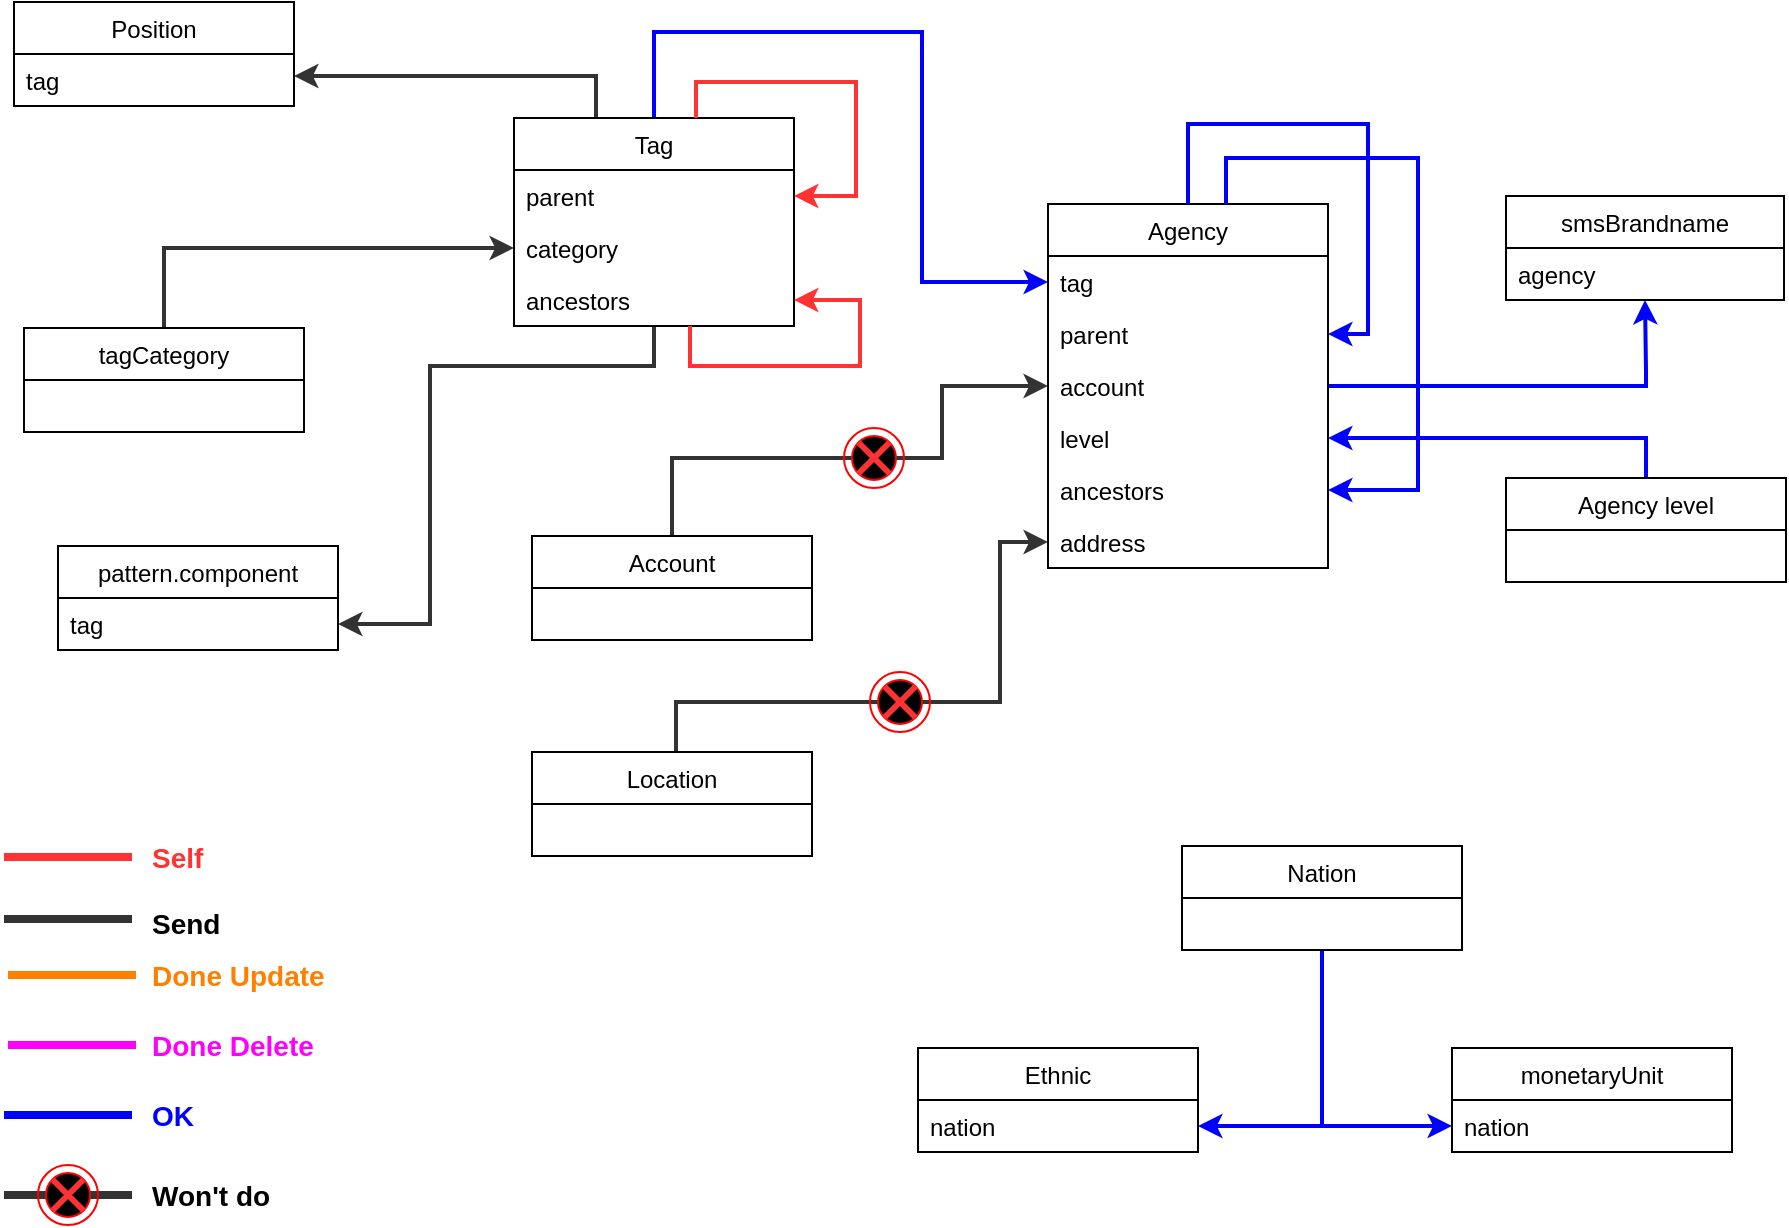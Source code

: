 <mxfile version="14.4.6" type="github">
  <diagram id="kHLsbcLHMgKkTKzZlc_j" name="Trang-1">
    <mxGraphModel dx="1554" dy="849" grid="0" gridSize="10" guides="1" tooltips="1" connect="1" arrows="1" fold="1" page="1" pageScale="1" pageWidth="4681" pageHeight="3300" math="0" shadow="0">
      <root>
        <mxCell id="0" />
        <mxCell id="1" parent="0" />
        <mxCell id="RnlfCP2qKSnffvko98fF-54" style="edgeStyle=orthogonalEdgeStyle;rounded=0;orthogonalLoop=1;jettySize=auto;html=1;strokeWidth=2;strokeColor=#0000FF;" edge="1" parent="1" source="RnlfCP2qKSnffvko98fF-7" target="RnlfCP2qKSnffvko98fF-53">
          <mxGeometry relative="1" as="geometry">
            <Array as="points">
              <mxPoint x="2772" y="807" />
              <mxPoint x="2772" y="799" />
            </Array>
          </mxGeometry>
        </mxCell>
        <mxCell id="RnlfCP2qKSnffvko98fF-7" value="Agency" style="swimlane;fontStyle=0;childLayout=stackLayout;horizontal=1;startSize=26;fillColor=none;horizontalStack=0;resizeParent=1;resizeParentMax=0;resizeLast=0;collapsible=1;marginBottom=0;" vertex="1" parent="1">
          <mxGeometry x="2473" y="716" width="140" height="182" as="geometry" />
        </mxCell>
        <mxCell id="RnlfCP2qKSnffvko98fF-8" value="tag" style="text;strokeColor=none;fillColor=none;align=left;verticalAlign=top;spacingLeft=4;spacingRight=4;overflow=hidden;rotatable=0;points=[[0,0.5],[1,0.5]];portConstraint=eastwest;" vertex="1" parent="RnlfCP2qKSnffvko98fF-7">
          <mxGeometry y="26" width="140" height="26" as="geometry" />
        </mxCell>
        <mxCell id="RnlfCP2qKSnffvko98fF-9" value="parent&#xa;" style="text;strokeColor=none;fillColor=none;align=left;verticalAlign=top;spacingLeft=4;spacingRight=4;overflow=hidden;rotatable=0;points=[[0,0.5],[1,0.5]];portConstraint=eastwest;" vertex="1" parent="RnlfCP2qKSnffvko98fF-7">
          <mxGeometry y="52" width="140" height="26" as="geometry" />
        </mxCell>
        <mxCell id="RnlfCP2qKSnffvko98fF-10" value="account&#xa;" style="text;strokeColor=none;fillColor=none;align=left;verticalAlign=top;spacingLeft=4;spacingRight=4;overflow=hidden;rotatable=0;points=[[0,0.5],[1,0.5]];portConstraint=eastwest;" vertex="1" parent="RnlfCP2qKSnffvko98fF-7">
          <mxGeometry y="78" width="140" height="26" as="geometry" />
        </mxCell>
        <mxCell id="RnlfCP2qKSnffvko98fF-19" value="level" style="text;strokeColor=none;fillColor=none;align=left;verticalAlign=top;spacingLeft=4;spacingRight=4;overflow=hidden;rotatable=0;points=[[0,0.5],[1,0.5]];portConstraint=eastwest;" vertex="1" parent="RnlfCP2qKSnffvko98fF-7">
          <mxGeometry y="104" width="140" height="26" as="geometry" />
        </mxCell>
        <mxCell id="RnlfCP2qKSnffvko98fF-16" style="edgeStyle=orthogonalEdgeStyle;rounded=0;orthogonalLoop=1;jettySize=auto;html=1;strokeWidth=2;strokeColor=#0000FF;" edge="1" parent="RnlfCP2qKSnffvko98fF-7" source="RnlfCP2qKSnffvko98fF-7" target="RnlfCP2qKSnffvko98fF-9">
          <mxGeometry relative="1" as="geometry">
            <Array as="points">
              <mxPoint x="70" y="-40" />
              <mxPoint x="160" y="-40" />
              <mxPoint x="160" y="65" />
            </Array>
          </mxGeometry>
        </mxCell>
        <mxCell id="RnlfCP2qKSnffvko98fF-20" value="ancestors" style="text;strokeColor=none;fillColor=none;align=left;verticalAlign=top;spacingLeft=4;spacingRight=4;overflow=hidden;rotatable=0;points=[[0,0.5],[1,0.5]];portConstraint=eastwest;" vertex="1" parent="RnlfCP2qKSnffvko98fF-7">
          <mxGeometry y="130" width="140" height="26" as="geometry" />
        </mxCell>
        <mxCell id="RnlfCP2qKSnffvko98fF-23" style="edgeStyle=orthogonalEdgeStyle;rounded=0;orthogonalLoop=1;jettySize=auto;html=1;strokeWidth=2;strokeColor=#0000FF;" edge="1" parent="RnlfCP2qKSnffvko98fF-7" target="RnlfCP2qKSnffvko98fF-20">
          <mxGeometry relative="1" as="geometry">
            <mxPoint x="89" as="sourcePoint" />
            <Array as="points">
              <mxPoint x="89" />
              <mxPoint x="89" y="-23" />
              <mxPoint x="185" y="-23" />
              <mxPoint x="185" y="143" />
            </Array>
          </mxGeometry>
        </mxCell>
        <mxCell id="RnlfCP2qKSnffvko98fF-28" value="address" style="text;strokeColor=none;fillColor=none;align=left;verticalAlign=top;spacingLeft=4;spacingRight=4;overflow=hidden;rotatable=0;points=[[0,0.5],[1,0.5]];portConstraint=eastwest;" vertex="1" parent="RnlfCP2qKSnffvko98fF-7">
          <mxGeometry y="156" width="140" height="26" as="geometry" />
        </mxCell>
        <mxCell id="RnlfCP2qKSnffvko98fF-15" style="edgeStyle=orthogonalEdgeStyle;rounded=0;orthogonalLoop=1;jettySize=auto;html=1;exitX=0.5;exitY=0;exitDx=0;exitDy=0;strokeWidth=2;strokeColor=#0000FF;" edge="1" parent="1" source="RnlfCP2qKSnffvko98fF-11" target="RnlfCP2qKSnffvko98fF-8">
          <mxGeometry relative="1" as="geometry">
            <Array as="points">
              <mxPoint x="2276" y="630" />
              <mxPoint x="2410" y="630" />
              <mxPoint x="2410" y="755" />
            </Array>
          </mxGeometry>
        </mxCell>
        <mxCell id="RnlfCP2qKSnffvko98fF-40" style="edgeStyle=orthogonalEdgeStyle;rounded=0;orthogonalLoop=1;jettySize=auto;html=1;strokeWidth=2;strokeColor=#333333;" edge="1" parent="1" source="RnlfCP2qKSnffvko98fF-11" target="RnlfCP2qKSnffvko98fF-39">
          <mxGeometry relative="1" as="geometry">
            <Array as="points">
              <mxPoint x="2247" y="652" />
            </Array>
          </mxGeometry>
        </mxCell>
        <mxCell id="RnlfCP2qKSnffvko98fF-51" style="edgeStyle=orthogonalEdgeStyle;rounded=0;orthogonalLoop=1;jettySize=auto;html=1;strokeWidth=2;strokeColor=#333333;" edge="1" parent="1" source="RnlfCP2qKSnffvko98fF-11" target="RnlfCP2qKSnffvko98fF-50">
          <mxGeometry relative="1" as="geometry">
            <Array as="points">
              <mxPoint x="2276" y="797" />
              <mxPoint x="2164" y="797" />
              <mxPoint x="2164" y="926" />
            </Array>
          </mxGeometry>
        </mxCell>
        <mxCell id="RnlfCP2qKSnffvko98fF-11" value="Tag" style="swimlane;fontStyle=0;childLayout=stackLayout;horizontal=1;startSize=26;fillColor=none;horizontalStack=0;resizeParent=1;resizeParentMax=0;resizeLast=0;collapsible=1;marginBottom=0;" vertex="1" parent="1">
          <mxGeometry x="2206" y="673" width="140" height="104" as="geometry" />
        </mxCell>
        <mxCell id="RnlfCP2qKSnffvko98fF-42" value="parent&#xa;" style="text;strokeColor=none;fillColor=none;align=left;verticalAlign=top;spacingLeft=4;spacingRight=4;overflow=hidden;rotatable=0;points=[[0,0.5],[1,0.5]];portConstraint=eastwest;" vertex="1" parent="RnlfCP2qKSnffvko98fF-11">
          <mxGeometry y="26" width="140" height="26" as="geometry" />
        </mxCell>
        <mxCell id="RnlfCP2qKSnffvko98fF-41" value="category" style="text;strokeColor=none;fillColor=none;align=left;verticalAlign=top;spacingLeft=4;spacingRight=4;overflow=hidden;rotatable=0;points=[[0,0.5],[1,0.5]];portConstraint=eastwest;" vertex="1" parent="RnlfCP2qKSnffvko98fF-11">
          <mxGeometry y="52" width="140" height="26" as="geometry" />
        </mxCell>
        <mxCell id="RnlfCP2qKSnffvko98fF-46" style="edgeStyle=orthogonalEdgeStyle;rounded=0;orthogonalLoop=1;jettySize=auto;html=1;strokeWidth=2;strokeColor=#FF3333;" edge="1" parent="RnlfCP2qKSnffvko98fF-11" source="RnlfCP2qKSnffvko98fF-11" target="RnlfCP2qKSnffvko98fF-42">
          <mxGeometry relative="1" as="geometry">
            <Array as="points">
              <mxPoint x="91" y="-18" />
              <mxPoint x="171" y="-18" />
              <mxPoint x="171" y="39" />
            </Array>
          </mxGeometry>
        </mxCell>
        <mxCell id="RnlfCP2qKSnffvko98fF-47" value="ancestors" style="text;strokeColor=none;fillColor=none;align=left;verticalAlign=top;spacingLeft=4;spacingRight=4;overflow=hidden;rotatable=0;points=[[0,0.5],[1,0.5]];portConstraint=eastwest;" vertex="1" parent="RnlfCP2qKSnffvko98fF-11">
          <mxGeometry y="78" width="140" height="26" as="geometry" />
        </mxCell>
        <mxCell id="RnlfCP2qKSnffvko98fF-48" style="edgeStyle=orthogonalEdgeStyle;rounded=0;orthogonalLoop=1;jettySize=auto;html=1;strokeColor=#FF3333;strokeWidth=2;" edge="1" parent="RnlfCP2qKSnffvko98fF-11" source="RnlfCP2qKSnffvko98fF-11" target="RnlfCP2qKSnffvko98fF-47">
          <mxGeometry relative="1" as="geometry">
            <Array as="points">
              <mxPoint x="88" y="124" />
              <mxPoint x="173" y="124" />
              <mxPoint x="173" y="91" />
            </Array>
          </mxGeometry>
        </mxCell>
        <mxCell id="RnlfCP2qKSnffvko98fF-18" style="edgeStyle=orthogonalEdgeStyle;rounded=0;orthogonalLoop=1;jettySize=auto;html=1;strokeWidth=2;strokeColor=#333333;" edge="1" parent="1" source="RnlfCP2qKSnffvko98fF-17" target="RnlfCP2qKSnffvko98fF-10">
          <mxGeometry relative="1" as="geometry">
            <Array as="points">
              <mxPoint x="2285" y="843" />
              <mxPoint x="2420" y="843" />
              <mxPoint x="2420" y="807" />
            </Array>
          </mxGeometry>
        </mxCell>
        <mxCell id="RnlfCP2qKSnffvko98fF-17" value="Account" style="swimlane;fontStyle=0;childLayout=stackLayout;horizontal=1;startSize=26;fillColor=none;horizontalStack=0;resizeParent=1;resizeParentMax=0;resizeLast=0;collapsible=1;marginBottom=0;" vertex="1" parent="1">
          <mxGeometry x="2215" y="882" width="140" height="52" as="geometry" />
        </mxCell>
        <mxCell id="RnlfCP2qKSnffvko98fF-22" style="edgeStyle=orthogonalEdgeStyle;rounded=0;orthogonalLoop=1;jettySize=auto;html=1;exitX=0.5;exitY=0;exitDx=0;exitDy=0;strokeWidth=2;strokeColor=#0000FF;" edge="1" parent="1" source="RnlfCP2qKSnffvko98fF-21" target="RnlfCP2qKSnffvko98fF-19">
          <mxGeometry relative="1" as="geometry" />
        </mxCell>
        <mxCell id="RnlfCP2qKSnffvko98fF-21" value="Agency level" style="swimlane;fontStyle=0;childLayout=stackLayout;horizontal=1;startSize=26;fillColor=none;horizontalStack=0;resizeParent=1;resizeParentMax=0;resizeLast=0;collapsible=1;marginBottom=0;" vertex="1" parent="1">
          <mxGeometry x="2702" y="853" width="140" height="52" as="geometry" />
        </mxCell>
        <mxCell id="RnlfCP2qKSnffvko98fF-30" style="edgeStyle=orthogonalEdgeStyle;rounded=0;orthogonalLoop=1;jettySize=auto;html=1;strokeWidth=2;strokeColor=#333333;" edge="1" parent="1" source="RnlfCP2qKSnffvko98fF-29" target="RnlfCP2qKSnffvko98fF-28">
          <mxGeometry relative="1" as="geometry">
            <Array as="points">
              <mxPoint x="2287" y="965" />
              <mxPoint x="2449" y="965" />
              <mxPoint x="2449" y="885" />
            </Array>
          </mxGeometry>
        </mxCell>
        <mxCell id="RnlfCP2qKSnffvko98fF-29" value="Location" style="swimlane;fontStyle=0;childLayout=stackLayout;horizontal=1;startSize=26;fillColor=none;horizontalStack=0;resizeParent=1;resizeParentMax=0;resizeLast=0;collapsible=1;marginBottom=0;" vertex="1" parent="1">
          <mxGeometry x="2215" y="990" width="140" height="52" as="geometry" />
        </mxCell>
        <mxCell id="RnlfCP2qKSnffvko98fF-31" value="Ethnic" style="swimlane;fontStyle=0;childLayout=stackLayout;horizontal=1;startSize=26;fillColor=none;horizontalStack=0;resizeParent=1;resizeParentMax=0;resizeLast=0;collapsible=1;marginBottom=0;" vertex="1" parent="1">
          <mxGeometry x="2408" y="1138" width="140" height="52" as="geometry" />
        </mxCell>
        <mxCell id="RnlfCP2qKSnffvko98fF-32" value="nation" style="text;strokeColor=none;fillColor=none;align=left;verticalAlign=top;spacingLeft=4;spacingRight=4;overflow=hidden;rotatable=0;points=[[0,0.5],[1,0.5]];portConstraint=eastwest;" vertex="1" parent="RnlfCP2qKSnffvko98fF-31">
          <mxGeometry y="26" width="140" height="26" as="geometry" />
        </mxCell>
        <mxCell id="RnlfCP2qKSnffvko98fF-34" style="edgeStyle=orthogonalEdgeStyle;rounded=0;orthogonalLoop=1;jettySize=auto;html=1;strokeWidth=2;fontColor=#0000FF;labelBackgroundColor=#0000FF;strokeColor=#0000FF;" edge="1" parent="1" source="RnlfCP2qKSnffvko98fF-33" target="RnlfCP2qKSnffvko98fF-32">
          <mxGeometry relative="1" as="geometry" />
        </mxCell>
        <mxCell id="RnlfCP2qKSnffvko98fF-37" style="edgeStyle=orthogonalEdgeStyle;rounded=0;orthogonalLoop=1;jettySize=auto;html=1;entryX=0;entryY=0.75;entryDx=0;entryDy=0;strokeWidth=2;strokeColor=#0000FF;" edge="1" parent="1" source="RnlfCP2qKSnffvko98fF-33" target="RnlfCP2qKSnffvko98fF-35">
          <mxGeometry relative="1" as="geometry" />
        </mxCell>
        <mxCell id="RnlfCP2qKSnffvko98fF-33" value="Nation" style="swimlane;fontStyle=0;childLayout=stackLayout;horizontal=1;startSize=26;fillColor=none;horizontalStack=0;resizeParent=1;resizeParentMax=0;resizeLast=0;collapsible=1;marginBottom=0;" vertex="1" parent="1">
          <mxGeometry x="2540" y="1037" width="140" height="52" as="geometry" />
        </mxCell>
        <mxCell id="RnlfCP2qKSnffvko98fF-35" value="monetaryUnit" style="swimlane;fontStyle=0;childLayout=stackLayout;horizontal=1;startSize=26;fillColor=none;horizontalStack=0;resizeParent=1;resizeParentMax=0;resizeLast=0;collapsible=1;marginBottom=0;" vertex="1" parent="1">
          <mxGeometry x="2675" y="1138" width="140" height="52" as="geometry" />
        </mxCell>
        <mxCell id="RnlfCP2qKSnffvko98fF-36" value="nation" style="text;strokeColor=none;fillColor=none;align=left;verticalAlign=top;spacingLeft=4;spacingRight=4;overflow=hidden;rotatable=0;points=[[0,0.5],[1,0.5]];portConstraint=eastwest;" vertex="1" parent="RnlfCP2qKSnffvko98fF-35">
          <mxGeometry y="26" width="140" height="26" as="geometry" />
        </mxCell>
        <mxCell id="RnlfCP2qKSnffvko98fF-38" value="Position" style="swimlane;fontStyle=0;childLayout=stackLayout;horizontal=1;startSize=26;fillColor=none;horizontalStack=0;resizeParent=1;resizeParentMax=0;resizeLast=0;collapsible=1;marginBottom=0;" vertex="1" parent="1">
          <mxGeometry x="1956" y="615" width="140" height="52" as="geometry" />
        </mxCell>
        <mxCell id="RnlfCP2qKSnffvko98fF-39" value="tag" style="text;strokeColor=none;fillColor=none;align=left;verticalAlign=top;spacingLeft=4;spacingRight=4;overflow=hidden;rotatable=0;points=[[0,0.5],[1,0.5]];portConstraint=eastwest;" vertex="1" parent="RnlfCP2qKSnffvko98fF-38">
          <mxGeometry y="26" width="140" height="26" as="geometry" />
        </mxCell>
        <mxCell id="RnlfCP2qKSnffvko98fF-45" style="edgeStyle=orthogonalEdgeStyle;rounded=0;orthogonalLoop=1;jettySize=auto;html=1;strokeColor=#333333;strokeWidth=2;" edge="1" parent="1" source="RnlfCP2qKSnffvko98fF-43" target="RnlfCP2qKSnffvko98fF-41">
          <mxGeometry relative="1" as="geometry" />
        </mxCell>
        <mxCell id="RnlfCP2qKSnffvko98fF-43" value="tagCategory" style="swimlane;fontStyle=0;childLayout=stackLayout;horizontal=1;startSize=26;fillColor=none;horizontalStack=0;resizeParent=1;resizeParentMax=0;resizeLast=0;collapsible=1;marginBottom=0;" vertex="1" parent="1">
          <mxGeometry x="1961" y="778" width="140" height="52" as="geometry" />
        </mxCell>
        <mxCell id="RnlfCP2qKSnffvko98fF-49" value="pattern.component" style="swimlane;fontStyle=0;childLayout=stackLayout;horizontal=1;startSize=26;fillColor=none;horizontalStack=0;resizeParent=1;resizeParentMax=0;resizeLast=0;collapsible=1;marginBottom=0;" vertex="1" parent="1">
          <mxGeometry x="1978" y="887" width="140" height="52" as="geometry" />
        </mxCell>
        <mxCell id="RnlfCP2qKSnffvko98fF-50" value="tag" style="text;strokeColor=none;fillColor=none;align=left;verticalAlign=top;spacingLeft=4;spacingRight=4;overflow=hidden;rotatable=0;points=[[0,0.5],[1,0.5]];portConstraint=eastwest;" vertex="1" parent="RnlfCP2qKSnffvko98fF-49">
          <mxGeometry y="26" width="140" height="26" as="geometry" />
        </mxCell>
        <mxCell id="RnlfCP2qKSnffvko98fF-52" value="smsBrandname" style="swimlane;fontStyle=0;childLayout=stackLayout;horizontal=1;startSize=26;fillColor=none;horizontalStack=0;resizeParent=1;resizeParentMax=0;resizeLast=0;collapsible=1;marginBottom=0;" vertex="1" parent="1">
          <mxGeometry x="2702" y="712" width="139" height="52" as="geometry" />
        </mxCell>
        <mxCell id="RnlfCP2qKSnffvko98fF-53" value="agency" style="text;strokeColor=none;fillColor=none;align=left;verticalAlign=top;spacingLeft=4;spacingRight=4;overflow=hidden;rotatable=0;points=[[0,0.5],[1,0.5]];portConstraint=eastwest;" vertex="1" parent="RnlfCP2qKSnffvko98fF-52">
          <mxGeometry y="26" width="139" height="26" as="geometry" />
        </mxCell>
        <mxCell id="RnlfCP2qKSnffvko98fF-56" value="" style="line;strokeWidth=4;html=1;strokeColor=#FF3333;align=left;" vertex="1" parent="1">
          <mxGeometry x="1951" y="1037.5" width="64" height="10" as="geometry" />
        </mxCell>
        <mxCell id="RnlfCP2qKSnffvko98fF-57" value="&lt;span style=&quot;font-size: 14px&quot;&gt;&lt;b&gt;&lt;font color=&quot;#ff3333&quot;&gt;Self&lt;/font&gt;&lt;/b&gt;&lt;/span&gt;" style="text;html=1;align=left;verticalAlign=middle;resizable=0;points=[];autosize=1;" vertex="1" parent="1">
          <mxGeometry x="2023" y="1033" width="36" height="19" as="geometry" />
        </mxCell>
        <mxCell id="RnlfCP2qKSnffvko98fF-58" value="" style="line;strokeWidth=4;html=1;strokeColor=#333333;align=left;" vertex="1" parent="1">
          <mxGeometry x="1951" y="1068.5" width="64" height="10" as="geometry" />
        </mxCell>
        <mxCell id="RnlfCP2qKSnffvko98fF-59" value="&lt;font style=&quot;font-size: 14px&quot;&gt;&lt;b&gt;Send&lt;/b&gt;&lt;/font&gt;" style="text;html=1;align=left;verticalAlign=middle;resizable=0;points=[];autosize=1;" vertex="1" parent="1">
          <mxGeometry x="2023" y="1066" width="44" height="19" as="geometry" />
        </mxCell>
        <mxCell id="RnlfCP2qKSnffvko98fF-60" value="" style="line;strokeWidth=4;html=1;align=left;strokeColor=#FF8000;" vertex="1" parent="1">
          <mxGeometry x="1953" y="1096.5" width="64" height="10" as="geometry" />
        </mxCell>
        <mxCell id="RnlfCP2qKSnffvko98fF-61" value="&lt;font style=&quot;font-size: 14px&quot;&gt;&lt;b&gt;Done Update&lt;/b&gt;&lt;/font&gt;" style="text;html=1;align=left;verticalAlign=middle;resizable=0;points=[];autosize=1;fontColor=#FF8000;" vertex="1" parent="1">
          <mxGeometry x="2023" y="1092" width="96" height="19" as="geometry" />
        </mxCell>
        <mxCell id="RnlfCP2qKSnffvko98fF-63" value="" style="line;strokeWidth=4;html=1;align=left;fontColor=#FF00FF;strokeColor=#FF00FF;" vertex="1" parent="1">
          <mxGeometry x="1953" y="1131.5" width="64" height="10" as="geometry" />
        </mxCell>
        <mxCell id="RnlfCP2qKSnffvko98fF-64" value="&lt;font style=&quot;font-size: 14px&quot;&gt;&lt;b&gt;Done Delete&lt;/b&gt;&lt;/font&gt;" style="text;html=1;align=left;verticalAlign=middle;resizable=0;points=[];autosize=1;fontColor=#FF00FF;" vertex="1" parent="1">
          <mxGeometry x="2023" y="1127" width="91" height="19" as="geometry" />
        </mxCell>
        <mxCell id="RnlfCP2qKSnffvko98fF-65" value="" style="line;strokeWidth=4;html=1;strokeColor=#0000FF;align=left;" vertex="1" parent="1">
          <mxGeometry x="1951" y="1166.5" width="64" height="10" as="geometry" />
        </mxCell>
        <mxCell id="RnlfCP2qKSnffvko98fF-66" value="&lt;font style=&quot;font-size: 14px&quot; color=&quot;#0000ff&quot;&gt;&lt;b&gt;OK&lt;/b&gt;&lt;/font&gt;" style="text;html=1;align=left;verticalAlign=middle;resizable=0;points=[];autosize=1;" vertex="1" parent="1">
          <mxGeometry x="2023" y="1162" width="31" height="19" as="geometry" />
        </mxCell>
        <mxCell id="RnlfCP2qKSnffvko98fF-71" value="" style="group" vertex="1" connectable="0" parent="1">
          <mxGeometry x="2384" y="950" width="30" height="30" as="geometry" />
        </mxCell>
        <mxCell id="RnlfCP2qKSnffvko98fF-72" value="" style="group" vertex="1" connectable="0" parent="RnlfCP2qKSnffvko98fF-71">
          <mxGeometry width="30" height="30" as="geometry" />
        </mxCell>
        <mxCell id="RnlfCP2qKSnffvko98fF-69" value="" style="ellipse;html=1;shape=endState;fillColor=#000000;strokeColor=#ff0000;fontColor=#FF00FF;align=left;" vertex="1" parent="RnlfCP2qKSnffvko98fF-72">
          <mxGeometry width="30" height="30" as="geometry" />
        </mxCell>
        <mxCell id="RnlfCP2qKSnffvko98fF-70" value="" style="shape=umlDestroy;whiteSpace=wrap;html=1;strokeWidth=3;fontColor=#FF00FF;align=left;strokeColor=#FF3333;" vertex="1" parent="RnlfCP2qKSnffvko98fF-72">
          <mxGeometry x="7.25" y="7.25" width="15.5" height="15.5" as="geometry" />
        </mxCell>
        <mxCell id="RnlfCP2qKSnffvko98fF-73" value="" style="group" vertex="1" connectable="0" parent="1">
          <mxGeometry x="2371" y="828" width="30" height="30" as="geometry" />
        </mxCell>
        <mxCell id="RnlfCP2qKSnffvko98fF-74" value="" style="group" vertex="1" connectable="0" parent="RnlfCP2qKSnffvko98fF-73">
          <mxGeometry width="30" height="30" as="geometry" />
        </mxCell>
        <mxCell id="RnlfCP2qKSnffvko98fF-75" value="" style="ellipse;html=1;shape=endState;fillColor=#000000;strokeColor=#ff0000;fontColor=#FF00FF;align=left;" vertex="1" parent="RnlfCP2qKSnffvko98fF-74">
          <mxGeometry width="30" height="30" as="geometry" />
        </mxCell>
        <mxCell id="RnlfCP2qKSnffvko98fF-76" value="" style="shape=umlDestroy;whiteSpace=wrap;html=1;strokeWidth=3;fontColor=#FF00FF;align=left;strokeColor=#FF3333;" vertex="1" parent="RnlfCP2qKSnffvko98fF-74">
          <mxGeometry x="7.25" y="7.25" width="15.5" height="15.5" as="geometry" />
        </mxCell>
        <mxCell id="RnlfCP2qKSnffvko98fF-77" value="" style="line;strokeWidth=4;html=1;strokeColor=#333333;align=left;" vertex="1" parent="1">
          <mxGeometry x="1951" y="1206.5" width="64" height="10" as="geometry" />
        </mxCell>
        <mxCell id="RnlfCP2qKSnffvko98fF-78" value="&lt;span style=&quot;font-size: 14px&quot;&gt;&lt;b&gt;Won&#39;t do&lt;/b&gt;&lt;/span&gt;" style="text;html=1;align=left;verticalAlign=middle;resizable=0;points=[];autosize=1;" vertex="1" parent="1">
          <mxGeometry x="2023" y="1202" width="69" height="19" as="geometry" />
        </mxCell>
        <mxCell id="RnlfCP2qKSnffvko98fF-79" value="" style="group" vertex="1" connectable="0" parent="1">
          <mxGeometry x="1968" y="1196.5" width="30" height="30" as="geometry" />
        </mxCell>
        <mxCell id="RnlfCP2qKSnffvko98fF-80" value="" style="group" vertex="1" connectable="0" parent="RnlfCP2qKSnffvko98fF-79">
          <mxGeometry width="30" height="30" as="geometry" />
        </mxCell>
        <mxCell id="RnlfCP2qKSnffvko98fF-81" value="" style="ellipse;html=1;shape=endState;fillColor=#000000;strokeColor=#ff0000;fontColor=#FF00FF;align=left;" vertex="1" parent="RnlfCP2qKSnffvko98fF-80">
          <mxGeometry width="30" height="30" as="geometry" />
        </mxCell>
        <mxCell id="RnlfCP2qKSnffvko98fF-82" value="" style="shape=umlDestroy;whiteSpace=wrap;html=1;strokeWidth=3;fontColor=#FF00FF;align=left;strokeColor=#FF3333;" vertex="1" parent="RnlfCP2qKSnffvko98fF-80">
          <mxGeometry x="7.25" y="7.25" width="15.5" height="15.5" as="geometry" />
        </mxCell>
      </root>
    </mxGraphModel>
  </diagram>
</mxfile>
